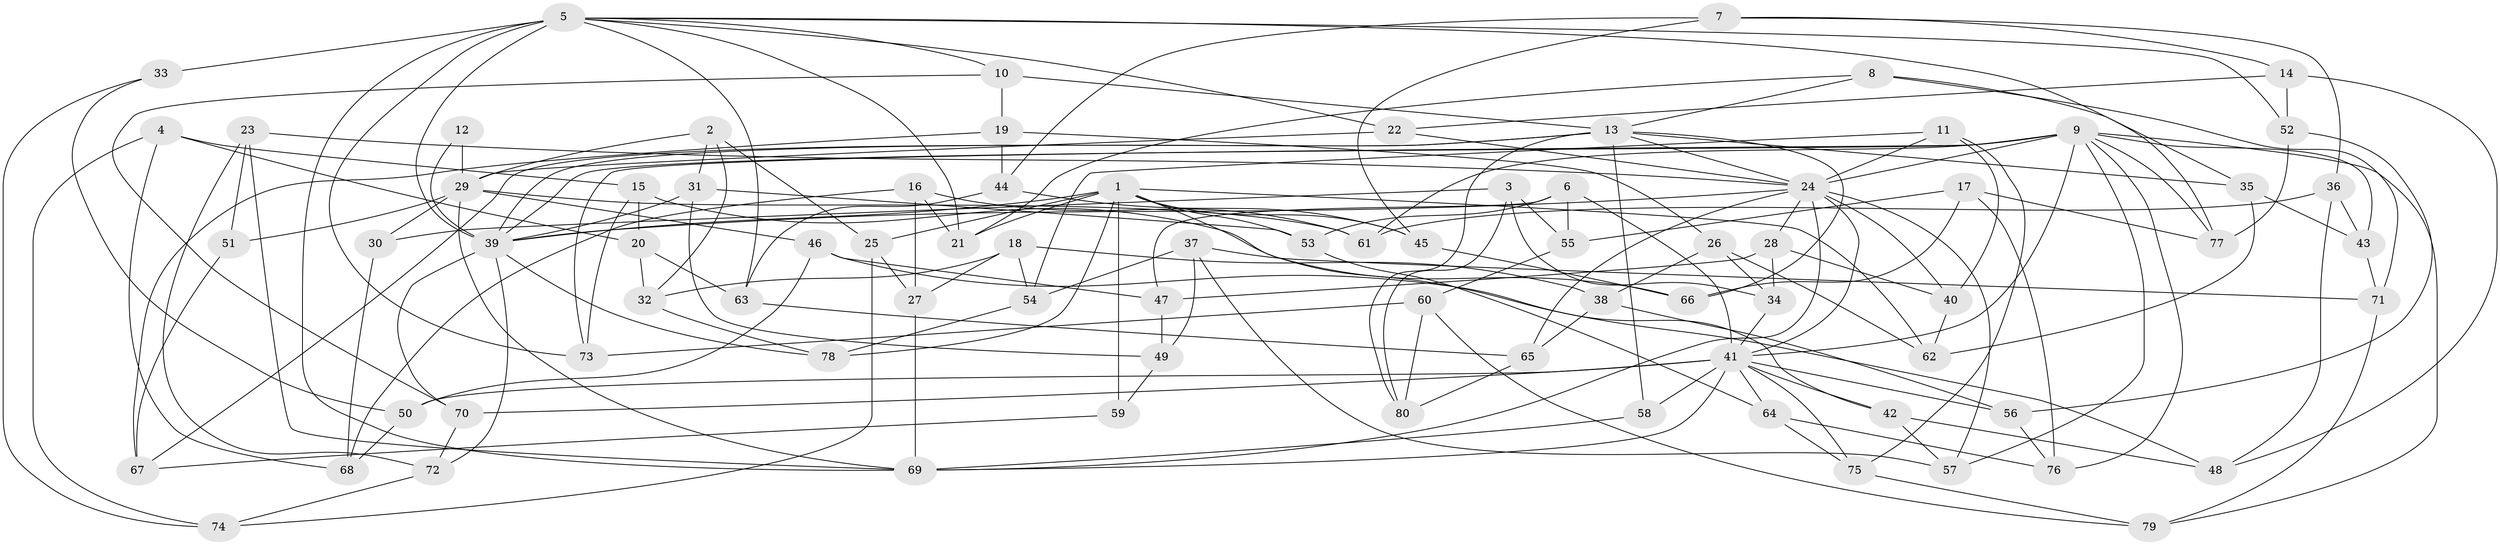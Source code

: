 // original degree distribution, {4: 1.0}
// Generated by graph-tools (version 1.1) at 2025/54/03/04/25 22:54:02]
// undirected, 80 vertices, 182 edges
graph export_dot {
  node [color=gray90,style=filled];
  1;
  2;
  3;
  4;
  5;
  6;
  7;
  8;
  9;
  10;
  11;
  12;
  13;
  14;
  15;
  16;
  17;
  18;
  19;
  20;
  21;
  22;
  23;
  24;
  25;
  26;
  27;
  28;
  29;
  30;
  31;
  32;
  33;
  34;
  35;
  36;
  37;
  38;
  39;
  40;
  41;
  42;
  43;
  44;
  45;
  46;
  47;
  48;
  49;
  50;
  51;
  52;
  53;
  54;
  55;
  56;
  57;
  58;
  59;
  60;
  61;
  62;
  63;
  64;
  65;
  66;
  67;
  68;
  69;
  70;
  71;
  72;
  73;
  74;
  75;
  76;
  77;
  78;
  79;
  80;
  1 -- 21 [weight=1.0];
  1 -- 25 [weight=1.0];
  1 -- 39 [weight=1.0];
  1 -- 42 [weight=1.0];
  1 -- 45 [weight=1.0];
  1 -- 53 [weight=1.0];
  1 -- 59 [weight=2.0];
  1 -- 62 [weight=1.0];
  1 -- 78 [weight=1.0];
  2 -- 25 [weight=1.0];
  2 -- 29 [weight=1.0];
  2 -- 31 [weight=1.0];
  2 -- 32 [weight=1.0];
  3 -- 30 [weight=1.0];
  3 -- 34 [weight=1.0];
  3 -- 55 [weight=1.0];
  3 -- 80 [weight=1.0];
  4 -- 15 [weight=1.0];
  4 -- 20 [weight=1.0];
  4 -- 68 [weight=1.0];
  4 -- 74 [weight=1.0];
  5 -- 10 [weight=1.0];
  5 -- 21 [weight=1.0];
  5 -- 22 [weight=1.0];
  5 -- 33 [weight=2.0];
  5 -- 39 [weight=1.0];
  5 -- 52 [weight=1.0];
  5 -- 63 [weight=1.0];
  5 -- 69 [weight=2.0];
  5 -- 73 [weight=1.0];
  5 -- 77 [weight=1.0];
  6 -- 41 [weight=1.0];
  6 -- 47 [weight=1.0];
  6 -- 53 [weight=1.0];
  6 -- 55 [weight=1.0];
  7 -- 14 [weight=1.0];
  7 -- 36 [weight=1.0];
  7 -- 44 [weight=1.0];
  7 -- 45 [weight=1.0];
  8 -- 13 [weight=1.0];
  8 -- 21 [weight=1.0];
  8 -- 35 [weight=1.0];
  8 -- 71 [weight=1.0];
  9 -- 24 [weight=1.0];
  9 -- 39 [weight=1.0];
  9 -- 41 [weight=1.0];
  9 -- 43 [weight=1.0];
  9 -- 57 [weight=1.0];
  9 -- 61 [weight=1.0];
  9 -- 73 [weight=1.0];
  9 -- 76 [weight=1.0];
  9 -- 77 [weight=1.0];
  9 -- 79 [weight=1.0];
  10 -- 13 [weight=1.0];
  10 -- 19 [weight=1.0];
  10 -- 70 [weight=1.0];
  11 -- 24 [weight=1.0];
  11 -- 40 [weight=1.0];
  11 -- 54 [weight=1.0];
  11 -- 75 [weight=1.0];
  12 -- 29 [weight=3.0];
  12 -- 39 [weight=1.0];
  13 -- 24 [weight=1.0];
  13 -- 35 [weight=1.0];
  13 -- 39 [weight=1.0];
  13 -- 58 [weight=2.0];
  13 -- 66 [weight=1.0];
  13 -- 67 [weight=1.0];
  13 -- 80 [weight=1.0];
  14 -- 22 [weight=1.0];
  14 -- 48 [weight=1.0];
  14 -- 52 [weight=1.0];
  15 -- 20 [weight=1.0];
  15 -- 66 [weight=1.0];
  15 -- 73 [weight=1.0];
  16 -- 21 [weight=1.0];
  16 -- 27 [weight=1.0];
  16 -- 61 [weight=1.0];
  16 -- 68 [weight=1.0];
  17 -- 55 [weight=1.0];
  17 -- 66 [weight=1.0];
  17 -- 76 [weight=1.0];
  17 -- 77 [weight=1.0];
  18 -- 27 [weight=1.0];
  18 -- 32 [weight=1.0];
  18 -- 38 [weight=1.0];
  18 -- 54 [weight=1.0];
  19 -- 26 [weight=1.0];
  19 -- 44 [weight=1.0];
  19 -- 67 [weight=1.0];
  20 -- 32 [weight=1.0];
  20 -- 63 [weight=1.0];
  22 -- 24 [weight=1.0];
  22 -- 29 [weight=1.0];
  23 -- 24 [weight=1.0];
  23 -- 51 [weight=1.0];
  23 -- 69 [weight=1.0];
  23 -- 72 [weight=1.0];
  24 -- 28 [weight=1.0];
  24 -- 39 [weight=1.0];
  24 -- 40 [weight=1.0];
  24 -- 41 [weight=1.0];
  24 -- 57 [weight=1.0];
  24 -- 65 [weight=1.0];
  24 -- 69 [weight=1.0];
  25 -- 27 [weight=1.0];
  25 -- 74 [weight=1.0];
  26 -- 34 [weight=1.0];
  26 -- 38 [weight=1.0];
  26 -- 62 [weight=1.0];
  27 -- 69 [weight=1.0];
  28 -- 34 [weight=1.0];
  28 -- 40 [weight=1.0];
  28 -- 47 [weight=1.0];
  29 -- 30 [weight=2.0];
  29 -- 46 [weight=1.0];
  29 -- 51 [weight=2.0];
  29 -- 61 [weight=1.0];
  29 -- 69 [weight=1.0];
  30 -- 68 [weight=1.0];
  31 -- 39 [weight=1.0];
  31 -- 49 [weight=1.0];
  31 -- 53 [weight=1.0];
  32 -- 78 [weight=1.0];
  33 -- 50 [weight=1.0];
  33 -- 74 [weight=1.0];
  34 -- 41 [weight=1.0];
  35 -- 43 [weight=1.0];
  35 -- 62 [weight=1.0];
  36 -- 43 [weight=1.0];
  36 -- 48 [weight=1.0];
  36 -- 61 [weight=1.0];
  37 -- 49 [weight=1.0];
  37 -- 54 [weight=1.0];
  37 -- 57 [weight=1.0];
  37 -- 71 [weight=1.0];
  38 -- 56 [weight=1.0];
  38 -- 65 [weight=1.0];
  39 -- 70 [weight=1.0];
  39 -- 72 [weight=1.0];
  39 -- 78 [weight=1.0];
  40 -- 62 [weight=1.0];
  41 -- 42 [weight=1.0];
  41 -- 50 [weight=1.0];
  41 -- 56 [weight=1.0];
  41 -- 58 [weight=1.0];
  41 -- 64 [weight=1.0];
  41 -- 69 [weight=1.0];
  41 -- 70 [weight=1.0];
  41 -- 75 [weight=1.0];
  42 -- 48 [weight=1.0];
  42 -- 57 [weight=1.0];
  43 -- 71 [weight=1.0];
  44 -- 45 [weight=1.0];
  44 -- 63 [weight=1.0];
  45 -- 66 [weight=1.0];
  46 -- 47 [weight=1.0];
  46 -- 48 [weight=1.0];
  46 -- 50 [weight=1.0];
  47 -- 49 [weight=1.0];
  49 -- 59 [weight=1.0];
  50 -- 68 [weight=1.0];
  51 -- 67 [weight=1.0];
  52 -- 56 [weight=1.0];
  52 -- 77 [weight=1.0];
  53 -- 64 [weight=1.0];
  54 -- 78 [weight=1.0];
  55 -- 60 [weight=1.0];
  56 -- 76 [weight=1.0];
  58 -- 69 [weight=1.0];
  59 -- 67 [weight=1.0];
  60 -- 73 [weight=1.0];
  60 -- 79 [weight=1.0];
  60 -- 80 [weight=1.0];
  63 -- 65 [weight=1.0];
  64 -- 75 [weight=1.0];
  64 -- 76 [weight=1.0];
  65 -- 80 [weight=1.0];
  70 -- 72 [weight=1.0];
  71 -- 79 [weight=1.0];
  72 -- 74 [weight=1.0];
  75 -- 79 [weight=1.0];
}
